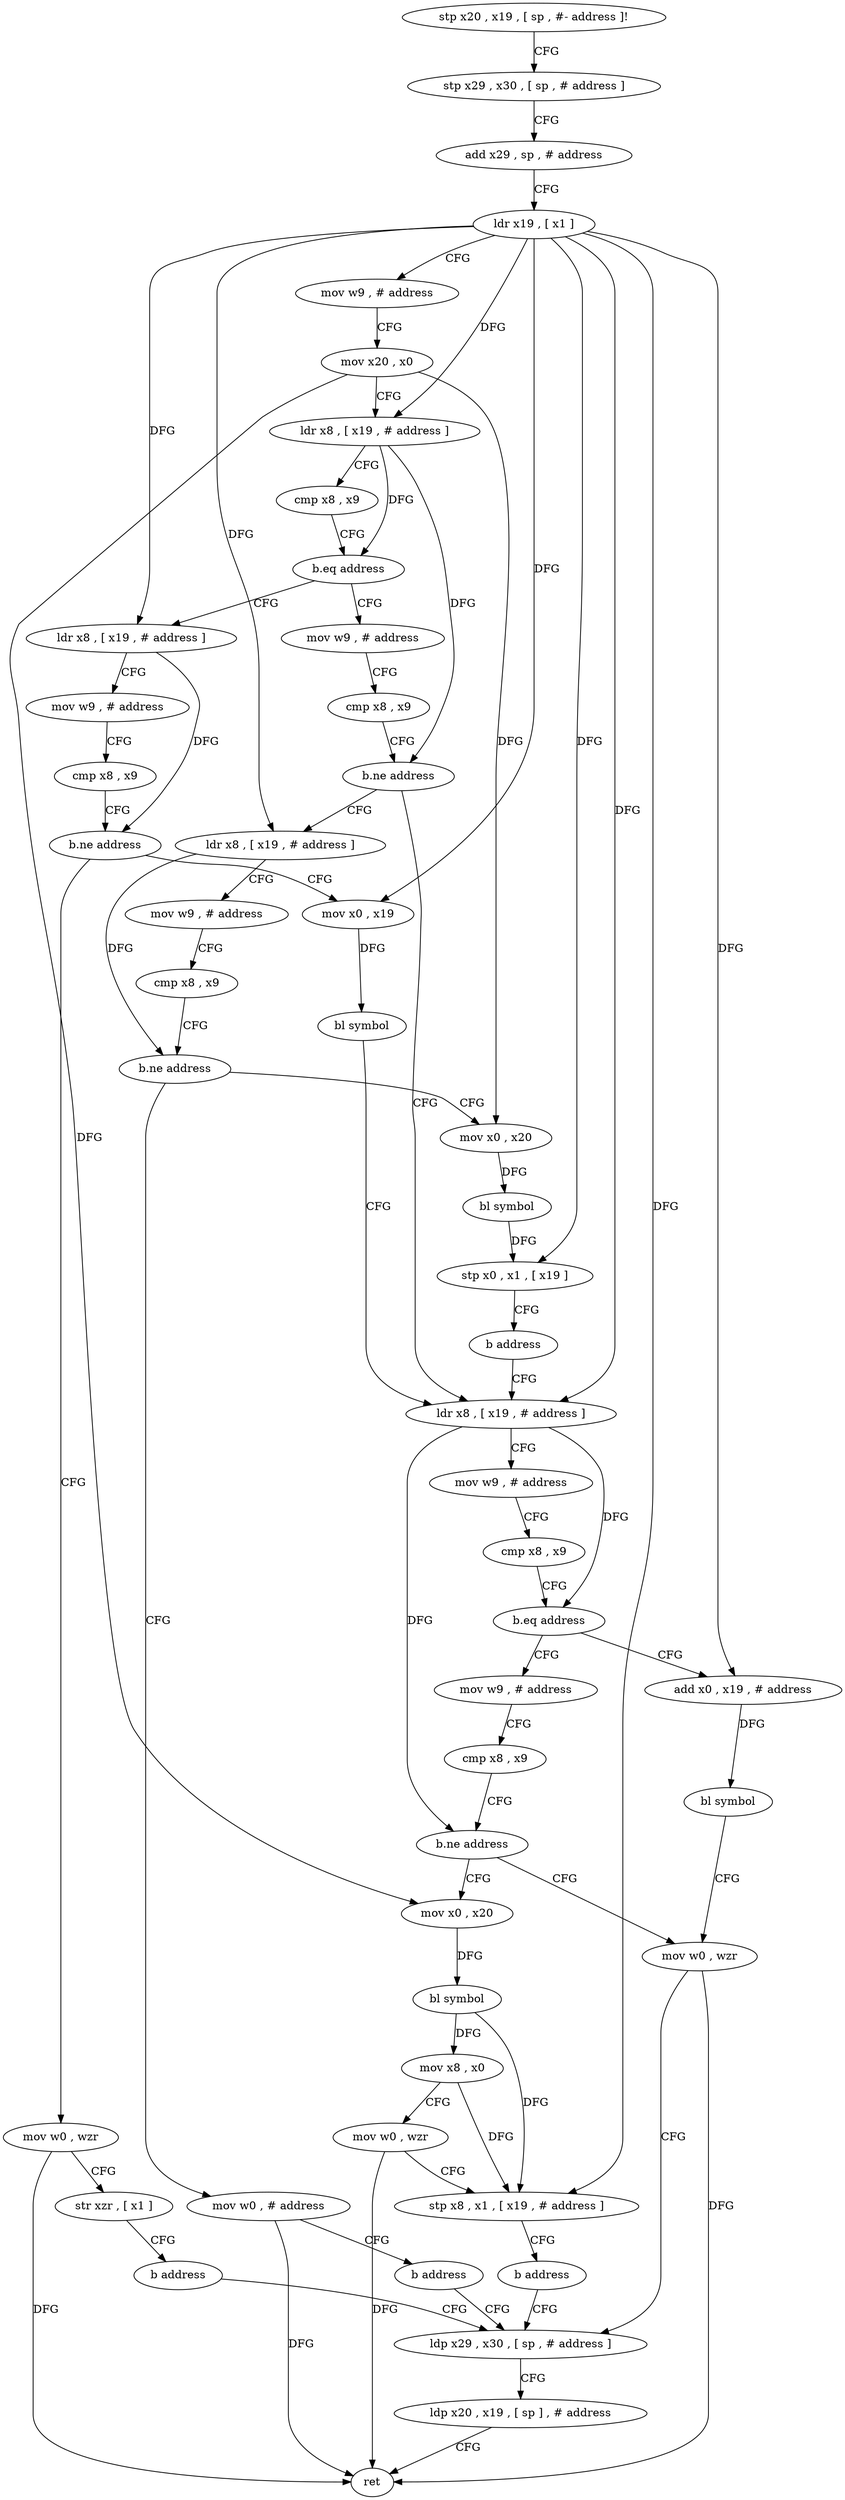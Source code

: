 digraph "func" {
"4256992" [label = "stp x20 , x19 , [ sp , #- address ]!" ]
"4256996" [label = "stp x29 , x30 , [ sp , # address ]" ]
"4257000" [label = "add x29 , sp , # address" ]
"4257004" [label = "ldr x19 , [ x1 ]" ]
"4257008" [label = "mov w9 , # address" ]
"4257012" [label = "mov x20 , x0" ]
"4257016" [label = "ldr x8 , [ x19 , # address ]" ]
"4257020" [label = "cmp x8 , x9" ]
"4257024" [label = "b.eq address" ]
"4257064" [label = "ldr x8 , [ x19 , # address ]" ]
"4257028" [label = "mov w9 , # address" ]
"4257068" [label = "mov w9 , # address" ]
"4257072" [label = "cmp x8 , x9" ]
"4257076" [label = "b.ne address" ]
"4257108" [label = "mov x0 , x19" ]
"4257080" [label = "mov w0 , wzr" ]
"4257032" [label = "cmp x8 , x9" ]
"4257036" [label = "b.ne address" ]
"4257116" [label = "ldr x8 , [ x19 , # address ]" ]
"4257040" [label = "ldr x8 , [ x19 , # address ]" ]
"4257112" [label = "bl symbol" ]
"4257084" [label = "str xzr , [ x1 ]" ]
"4257088" [label = "b address" ]
"4257180" [label = "ldp x29 , x30 , [ sp , # address ]" ]
"4257120" [label = "mov w9 , # address" ]
"4257124" [label = "cmp x8 , x9" ]
"4257128" [label = "b.eq address" ]
"4257168" [label = "add x0 , x19 , # address" ]
"4257132" [label = "mov w9 , # address" ]
"4257044" [label = "mov w9 , # address" ]
"4257048" [label = "cmp x8 , x9" ]
"4257052" [label = "b.ne address" ]
"4257092" [label = "mov x0 , x20" ]
"4257056" [label = "mov w0 , # address" ]
"4257172" [label = "bl symbol" ]
"4257176" [label = "mov w0 , wzr" ]
"4257136" [label = "cmp x8 , x9" ]
"4257140" [label = "b.ne address" ]
"4257144" [label = "mov x0 , x20" ]
"4257184" [label = "ldp x20 , x19 , [ sp ] , # address" ]
"4257188" [label = "ret" ]
"4257096" [label = "bl symbol" ]
"4257100" [label = "stp x0 , x1 , [ x19 ]" ]
"4257104" [label = "b address" ]
"4257060" [label = "b address" ]
"4257148" [label = "bl symbol" ]
"4257152" [label = "mov x8 , x0" ]
"4257156" [label = "mov w0 , wzr" ]
"4257160" [label = "stp x8 , x1 , [ x19 , # address ]" ]
"4257164" [label = "b address" ]
"4256992" -> "4256996" [ label = "CFG" ]
"4256996" -> "4257000" [ label = "CFG" ]
"4257000" -> "4257004" [ label = "CFG" ]
"4257004" -> "4257008" [ label = "CFG" ]
"4257004" -> "4257016" [ label = "DFG" ]
"4257004" -> "4257064" [ label = "DFG" ]
"4257004" -> "4257108" [ label = "DFG" ]
"4257004" -> "4257116" [ label = "DFG" ]
"4257004" -> "4257040" [ label = "DFG" ]
"4257004" -> "4257168" [ label = "DFG" ]
"4257004" -> "4257100" [ label = "DFG" ]
"4257004" -> "4257160" [ label = "DFG" ]
"4257008" -> "4257012" [ label = "CFG" ]
"4257012" -> "4257016" [ label = "CFG" ]
"4257012" -> "4257092" [ label = "DFG" ]
"4257012" -> "4257144" [ label = "DFG" ]
"4257016" -> "4257020" [ label = "CFG" ]
"4257016" -> "4257024" [ label = "DFG" ]
"4257016" -> "4257036" [ label = "DFG" ]
"4257020" -> "4257024" [ label = "CFG" ]
"4257024" -> "4257064" [ label = "CFG" ]
"4257024" -> "4257028" [ label = "CFG" ]
"4257064" -> "4257068" [ label = "CFG" ]
"4257064" -> "4257076" [ label = "DFG" ]
"4257028" -> "4257032" [ label = "CFG" ]
"4257068" -> "4257072" [ label = "CFG" ]
"4257072" -> "4257076" [ label = "CFG" ]
"4257076" -> "4257108" [ label = "CFG" ]
"4257076" -> "4257080" [ label = "CFG" ]
"4257108" -> "4257112" [ label = "DFG" ]
"4257080" -> "4257084" [ label = "CFG" ]
"4257080" -> "4257188" [ label = "DFG" ]
"4257032" -> "4257036" [ label = "CFG" ]
"4257036" -> "4257116" [ label = "CFG" ]
"4257036" -> "4257040" [ label = "CFG" ]
"4257116" -> "4257120" [ label = "CFG" ]
"4257116" -> "4257128" [ label = "DFG" ]
"4257116" -> "4257140" [ label = "DFG" ]
"4257040" -> "4257044" [ label = "CFG" ]
"4257040" -> "4257052" [ label = "DFG" ]
"4257112" -> "4257116" [ label = "CFG" ]
"4257084" -> "4257088" [ label = "CFG" ]
"4257088" -> "4257180" [ label = "CFG" ]
"4257180" -> "4257184" [ label = "CFG" ]
"4257120" -> "4257124" [ label = "CFG" ]
"4257124" -> "4257128" [ label = "CFG" ]
"4257128" -> "4257168" [ label = "CFG" ]
"4257128" -> "4257132" [ label = "CFG" ]
"4257168" -> "4257172" [ label = "DFG" ]
"4257132" -> "4257136" [ label = "CFG" ]
"4257044" -> "4257048" [ label = "CFG" ]
"4257048" -> "4257052" [ label = "CFG" ]
"4257052" -> "4257092" [ label = "CFG" ]
"4257052" -> "4257056" [ label = "CFG" ]
"4257092" -> "4257096" [ label = "DFG" ]
"4257056" -> "4257060" [ label = "CFG" ]
"4257056" -> "4257188" [ label = "DFG" ]
"4257172" -> "4257176" [ label = "CFG" ]
"4257176" -> "4257180" [ label = "CFG" ]
"4257176" -> "4257188" [ label = "DFG" ]
"4257136" -> "4257140" [ label = "CFG" ]
"4257140" -> "4257176" [ label = "CFG" ]
"4257140" -> "4257144" [ label = "CFG" ]
"4257144" -> "4257148" [ label = "DFG" ]
"4257184" -> "4257188" [ label = "CFG" ]
"4257096" -> "4257100" [ label = "DFG" ]
"4257100" -> "4257104" [ label = "CFG" ]
"4257104" -> "4257116" [ label = "CFG" ]
"4257060" -> "4257180" [ label = "CFG" ]
"4257148" -> "4257152" [ label = "DFG" ]
"4257148" -> "4257160" [ label = "DFG" ]
"4257152" -> "4257156" [ label = "CFG" ]
"4257152" -> "4257160" [ label = "DFG" ]
"4257156" -> "4257160" [ label = "CFG" ]
"4257156" -> "4257188" [ label = "DFG" ]
"4257160" -> "4257164" [ label = "CFG" ]
"4257164" -> "4257180" [ label = "CFG" ]
}
